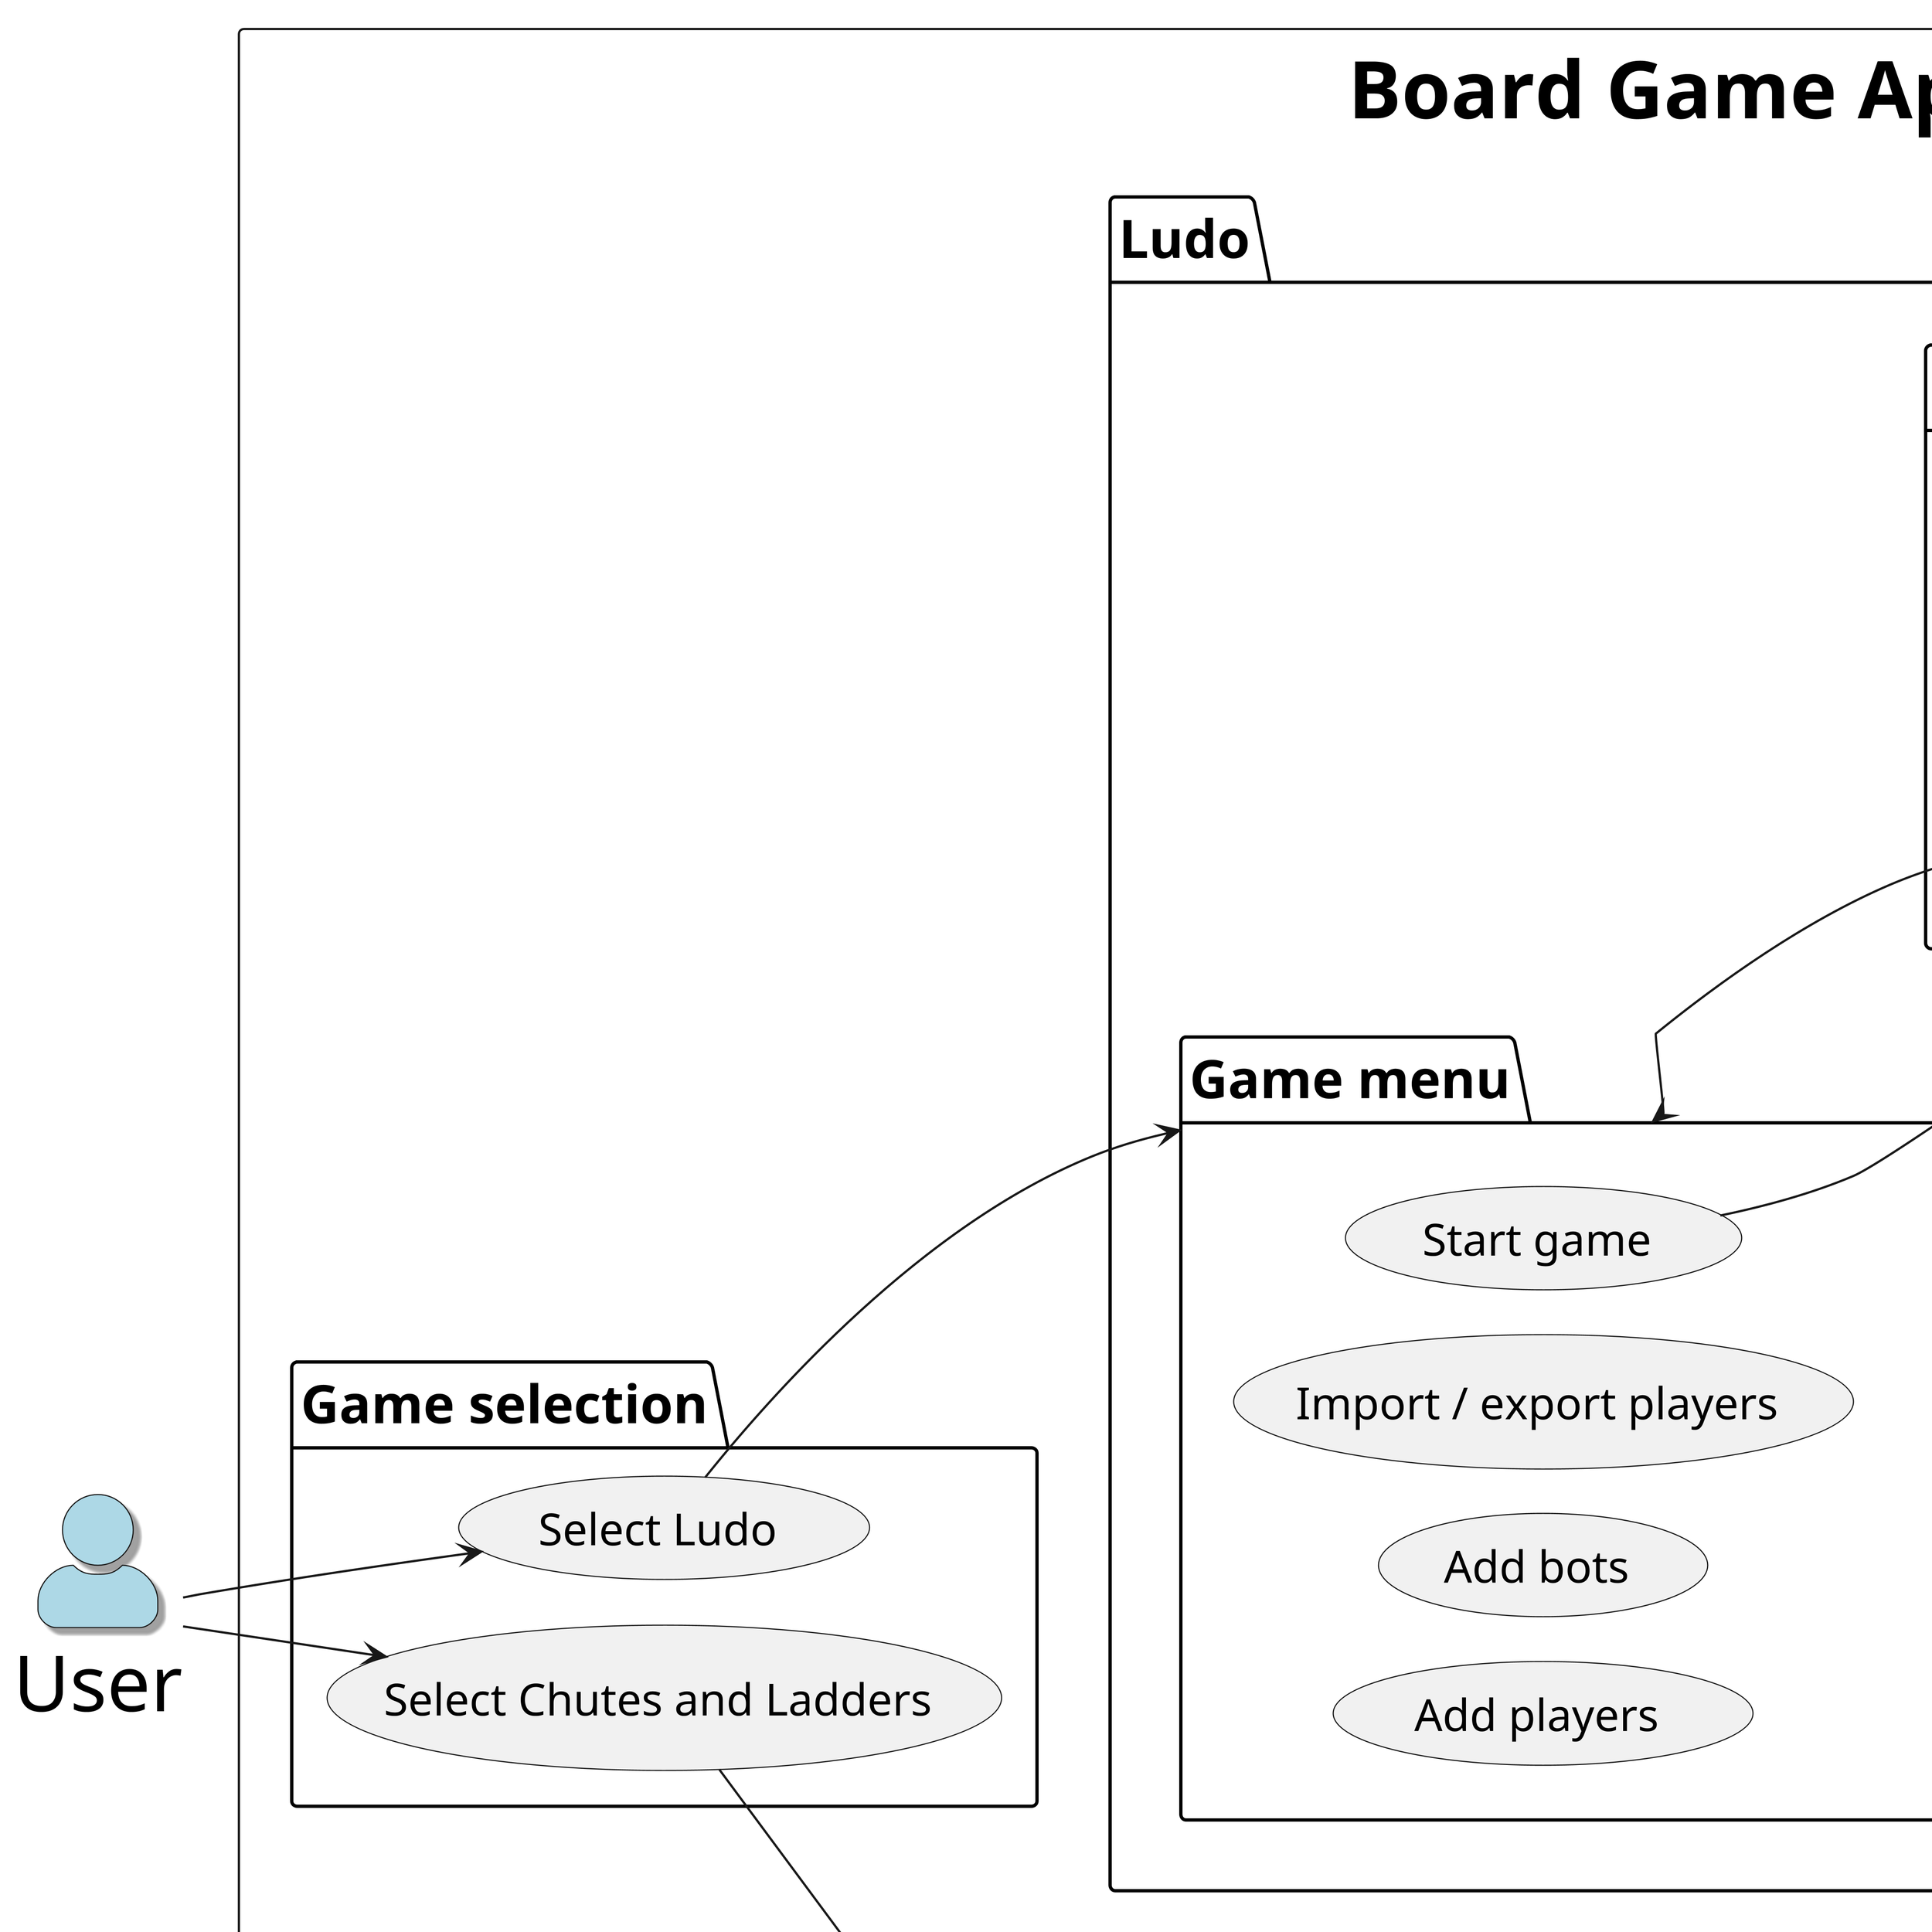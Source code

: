 @startuml

skinparam {
    nodesep 20
    ranksep 10
    rectangleFontSize 36
    usecaseFontSize 20
    packageFontSize 24
    actorFontSize 35
    actorStyle awesome
    actorShadowing true
    componentShadowing true
    rectangleShadowing true
    dpi 450
}
left to right direction

actor User #lightblue

rectangle "Board Game Application" {
  package "Game selection" {
    usecase "Select Chutes and Ladders" as UC_select_chutes
    usecase "Select Ludo" as UC_select_ludo
  }

  package "Chutes and Ladders" {
    usecase "Game menu" as UC_chutes_menu

    package "Chutes and Ladders menu" as UC_chutes_menu {
        usecase "Add players" as UC_chutes_add_players
        usecase "Add bots" as UC_chutes_add_bots
        usecase "Import / export players" as UC_chutes_import_export_players
        usecase "Select game board" as UC_chutes_select_board

        usecase "Import board" as UC_chutes_import_board
        usecase "Create / edit board" as UC_chutes_create_board

        usecase "Start game" as UC_chutes_start_game
      }

      package "Chutes and Ladders game" as UC_chutes_game {
        usecase "Roll dice" as UC_chutes_roll_dice
        usecase "Roll for all players" as UC_chutes_roll_for_all_players
        usecase "Restart game" as UC_chutes_restart_game
        usecase "Quit game" as UC_chutes_quit_game
      }
  }

  package "Ludo" {
    usecase "Game menu" as UC_ludo_menu

    package "Ludo menu" as UC_ludo_menu {
        usecase "Add players" as UC_ludo_add_players
        usecase "Add bots" as UC_ludo_add_bots
        usecase "Import / export players" as UC_ludo_import_export_players
        usecase "Select game board" as UC_ludo_select_board

        usecase "Import board" as UC_ludo_import_board
        usecase "Create / edit board" as UC_ludo_create_board

        usecase "Start game" as UC_ludo_start_game
      }

      package "Ludo game" as UC_ludo_game {
        usecase "Roll dice" as UC_ludo_roll_dice
        usecase "Roll for all players" as UC_ludo_roll_for_all_players
        usecase "Restart game" as UC_ludo_restart_game
        usecase "Quit game" as UC_ludo_quit_game
      }
  }
}
User --> UC_select_chutes
User --> UC_select_ludo

UC_select_chutes --> UC_chutes_menu
UC_chutes_start_game --> UC_chutes_game

UC_select_ludo --> UC_ludo_menu
UC_ludo_start_game --> UC_ludo_game

UC_chutes_roll_dice --> UC_chutes_roll_for_all_players : include
UC_ludo_roll_dice --> UC_ludo_roll_for_all_players : include

UC_chutes_quit_game --> UC_chutes_menu
UC_ludo_quit_game --> UC_ludo_menu

@enduml